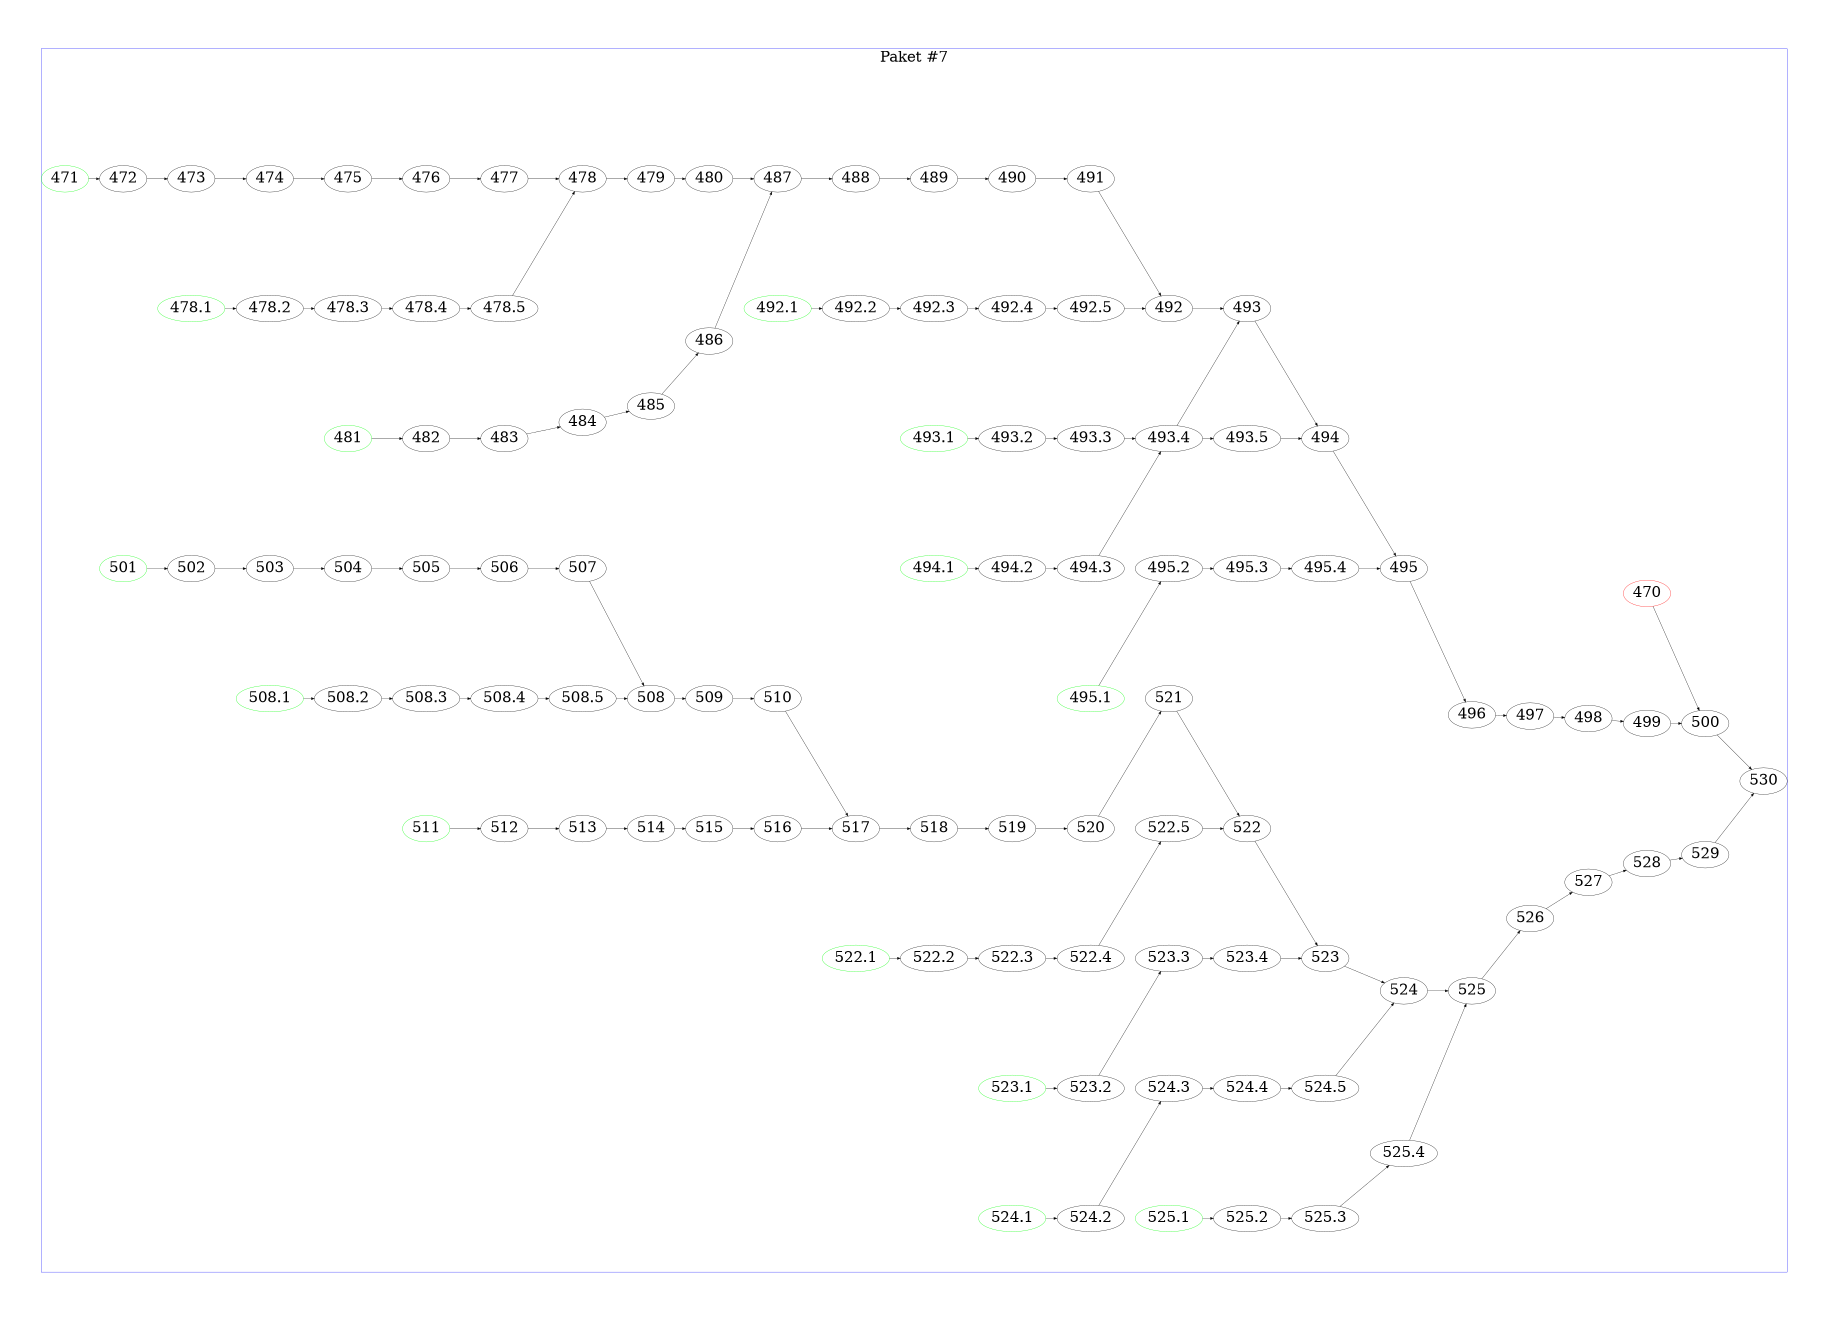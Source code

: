 digraph paket7 {
    rankdir=LR;
    ratio="fill";
    size="11.7,8.3!";
    margin=0.25;
    fontsize="48";
    node [fontsize="48"];

470 [color=red];
471 [color=green];
478.1 [color=green];
481 [color=green];
492.1 [color=green];
493.1 [color=green];
494.1 [color=green];
495.1 [color=green];
501 [color=green];
508.1 [color=green];
511 [color=green];
522.1 [color=green];
523.1 [color=green];
524.1 [color=green];
525.1 [color=green];

    subgraph cluster_7 {
        label = "Paket #7"
        color = blue

        470 -> 500;
        471 -> 472 -> 473 -> 474 -> 475 -> 476 -> 477 -> 478;
        478.1 -> 478.2 -> 478.3 -> 478.4 -> 478.5 -> 478 -> 479 -> 480 -> 487;
        481 -> 482 -> 483 -> 484 -> 485 -> 486 -> 487 -> 488 -> 489 -> 490 -> 491 -> 492;
        492.1 -> 492.2 -> 492.3 -> 492.4 -> 492.5 -> 492 -> 493;
       493.1 -> 493.2 -> 493.3 -> 493.4 -> 493 -> 494;
        494.1 -> 494.2 -> 494.3 -> 493.4 -> 493.5 -> 494 -> 495;
        495.1 -> 495.2 -> 495.3 -> 495.4 -> 495 -> 496 -> 497 -> 498 -> 499 -> 500 -> 530

        501 -> 502 -> 503 -> 504 -> 505 -> 506 -> 507 -> 508;
        508.1 -> 508.2 -> 508.3 -> 508.4 -> 508.5 -> 508 -> 509 -> 510 -> 517;
        511 -> 512 -> 513 -> 514 -> 515 -> 516 -> 517 -> 518 -> 519 -> 520 -> 521 -> 522;
        522.1 -> 522.2 -> 522.3 -> 522.4 -> 522.5 -> 522 -> 523;
        523.1 -> 523.2 -> 523.3 -> 523.4 -> 523 -> 524;
        524.1 -> 524.2 -> 524.3 -> 524.4 -> 524.5 -> 524 -> 525;
        525.1 -> 525.2 -> 525.3 -> 525.4 -> 525 -> 526 -> 527 -> 528 -> 529 -> 530;
    }


}
